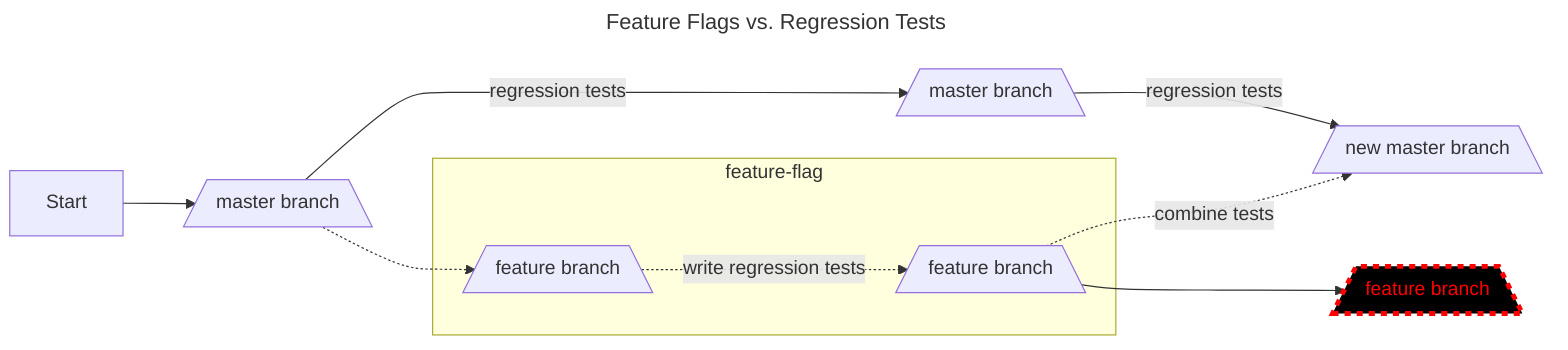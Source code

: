 ---
title: Feature Flags vs. Regression Tests
---
flowchart LR

    Z[Start]-->A[/master branch\]--regression tests-->B[/master branch\]--regression tests-->E[/new master branch\]
    A[/master branch\]-.->C[/feature branch\]
    subgraph feature-flag
    C[/feature branch\]-.write regression tests .->D[/feature branch\]
    D[/feature branch\]
    end feature-flag
    D[/feature branch\]-.combine tests .->E[/new master branch\]
    D[/feature branch\]-->F[/feature branch\]

    style F fill:#000,stroke:#f00,stroke-width:4px,color:#f00,stroke-dasharray: 5 5